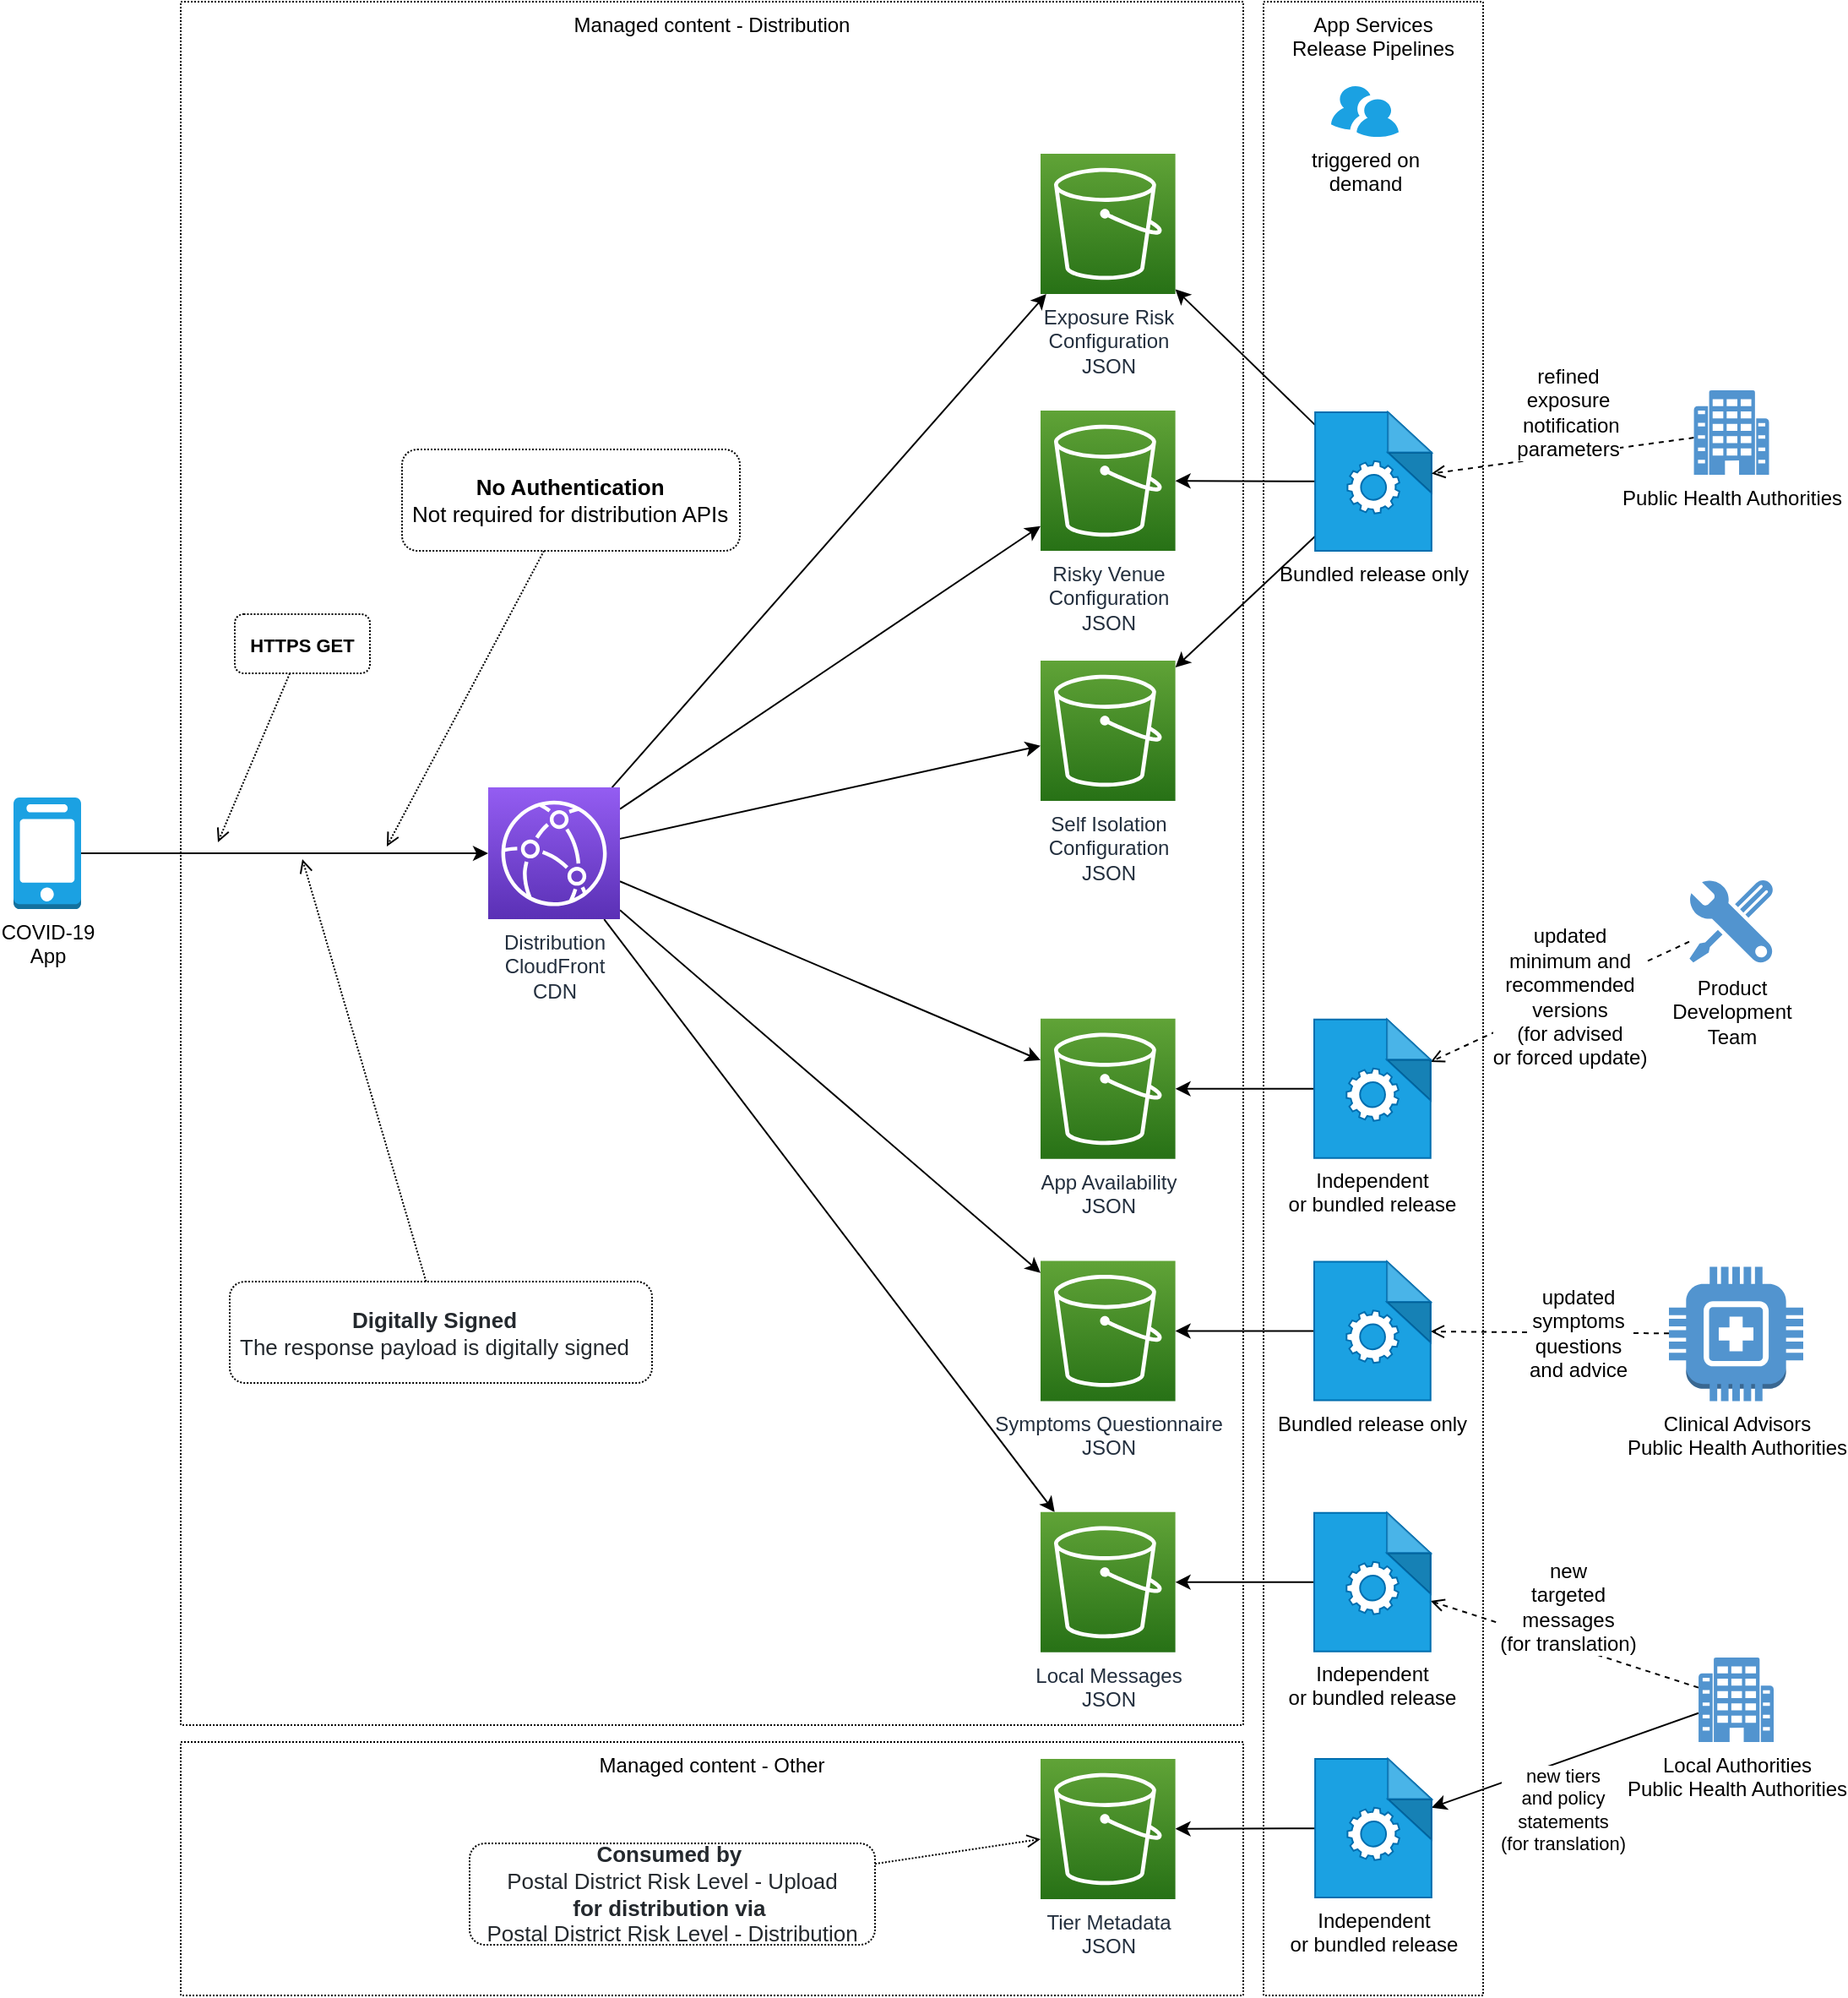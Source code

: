 <mxfile version="14.6.13" type="device"><diagram id="7l4un8e1ZVvEWn5VFcZK" name="Page-1"><mxGraphModel dx="1106" dy="4090" grid="1" gridSize="10" guides="1" tooltips="1" connect="1" arrows="1" fold="1" page="1" pageScale="1" pageWidth="1169" pageHeight="1654" math="0" shadow="0"><root><mxCell id="0"/><mxCell id="1" parent="0"/><mxCell id="XA5WCIKulYw5oPxXE8I6-11" value="Managed content - Other" style="rounded=0;whiteSpace=wrap;html=1;strokeColor=#000000;fillColor=#ffffff;fontColor=#000000;verticalAlign=top;dashed=1;dashPattern=1 1;" vertex="1" parent="1"><mxGeometry x="139" y="-2050" width="629" height="150" as="geometry"/></mxCell><mxCell id="MEODS0YrOsUIK6igMIAb-39" value="App Services&lt;br&gt;Release Pipelines" style="rounded=0;whiteSpace=wrap;html=1;strokeColor=#000000;fillColor=#ffffff;fontColor=#000000;verticalAlign=top;dashed=1;dashPattern=1 1;" parent="1" vertex="1"><mxGeometry x="780" y="-3080" width="130" height="1180" as="geometry"/></mxCell><mxCell id="b390MqK_WwZnstePqTxb-10" value="Managed content - Distribution" style="rounded=0;whiteSpace=wrap;html=1;strokeColor=#000000;fillColor=#ffffff;fontColor=#000000;verticalAlign=top;dashed=1;dashPattern=1 1;" parent="1" vertex="1"><mxGeometry x="139" y="-3080" width="629" height="1020" as="geometry"/></mxCell><mxCell id="b390MqK_WwZnstePqTxb-25" value="App Availability&lt;br&gt;JSON" style="points=[[0,0,0],[0.25,0,0],[0.5,0,0],[0.75,0,0],[1,0,0],[0,1,0],[0.25,1,0],[0.5,1,0],[0.75,1,0],[1,1,0],[0,0.25,0],[0,0.5,0],[0,0.75,0],[1,0.25,0],[1,0.5,0],[1,0.75,0]];outlineConnect=0;fontColor=#232F3E;gradientColor=#60A337;gradientDirection=north;fillColor=#277116;strokeColor=#ffffff;dashed=0;verticalLabelPosition=bottom;verticalAlign=top;align=center;html=1;fontSize=12;fontStyle=0;aspect=fixed;shape=mxgraph.aws4.resourceIcon;resIcon=mxgraph.aws4.s3;fontFamily=Helvetica;" parent="1" vertex="1"><mxGeometry x="648.0" y="-2478.07" width="79.81" height="83" as="geometry"/></mxCell><mxCell id="b390MqK_WwZnstePqTxb-35" style="edgeStyle=none;rounded=0;orthogonalLoop=1;jettySize=auto;html=1;" parent="1" source="b390MqK_WwZnstePqTxb-36" target="b390MqK_WwZnstePqTxb-25" edge="1"><mxGeometry relative="1" as="geometry"/></mxCell><mxCell id="MEODS0YrOsUIK6igMIAb-5" style="rounded=0;orthogonalLoop=1;jettySize=auto;html=1;fontSize=8;endArrow=classic;endFill=1;" parent="1" source="b390MqK_WwZnstePqTxb-36" target="MEODS0YrOsUIK6igMIAb-1" edge="1"><mxGeometry relative="1" as="geometry"/></mxCell><mxCell id="MEODS0YrOsUIK6igMIAb-6" style="rounded=0;orthogonalLoop=1;jettySize=auto;html=1;fontSize=8;endArrow=classic;endFill=1;" parent="1" source="b390MqK_WwZnstePqTxb-36" target="MEODS0YrOsUIK6igMIAb-4" edge="1"><mxGeometry relative="1" as="geometry"/></mxCell><mxCell id="MEODS0YrOsUIK6igMIAb-72" style="edgeStyle=none;rounded=0;orthogonalLoop=1;jettySize=auto;html=1;fontSize=12;endArrow=classic;endFill=1;" parent="1" source="b390MqK_WwZnstePqTxb-36" target="MEODS0YrOsUIK6igMIAb-61" edge="1"><mxGeometry relative="1" as="geometry"/></mxCell><mxCell id="MEODS0YrOsUIK6igMIAb-73" style="edgeStyle=none;rounded=0;orthogonalLoop=1;jettySize=auto;html=1;fontSize=12;endArrow=classic;endFill=1;" parent="1" source="b390MqK_WwZnstePqTxb-36" target="MEODS0YrOsUIK6igMIAb-62" edge="1"><mxGeometry relative="1" as="geometry"/></mxCell><mxCell id="MEODS0YrOsUIK6igMIAb-74" style="edgeStyle=none;rounded=0;orthogonalLoop=1;jettySize=auto;html=1;fontSize=12;endArrow=classic;endFill=1;" parent="1" source="b390MqK_WwZnstePqTxb-36" target="MEODS0YrOsUIK6igMIAb-63" edge="1"><mxGeometry relative="1" as="geometry"/></mxCell><mxCell id="b390MqK_WwZnstePqTxb-36" value="Distribution&lt;br&gt;CloudFront&lt;br&gt;CDN" style="outlineConnect=0;fontColor=#232F3E;gradientColor=#945DF2;gradientDirection=north;fillColor=#5A30B5;strokeColor=#ffffff;dashed=0;verticalLabelPosition=bottom;verticalAlign=top;align=center;html=1;fontSize=12;fontStyle=0;aspect=fixed;shape=mxgraph.aws4.resourceIcon;resIcon=mxgraph.aws4.cloudfront;" parent="1" vertex="1"><mxGeometry x="321" y="-2614.94" width="78" height="78" as="geometry"/></mxCell><mxCell id="b390MqK_WwZnstePqTxb-37" style="edgeStyle=none;rounded=0;orthogonalLoop=1;jettySize=auto;html=1;" parent="1" source="b390MqK_WwZnstePqTxb-38" target="b390MqK_WwZnstePqTxb-36" edge="1"><mxGeometry relative="1" as="geometry"/></mxCell><mxCell id="b390MqK_WwZnstePqTxb-38" value="COVID-19&lt;br&gt;App" style="outlineConnect=0;dashed=0;verticalLabelPosition=bottom;verticalAlign=top;align=center;html=1;shape=mxgraph.aws3.mobile_client;fillColor=#1ba1e2;shadow=0;fontFamily=Helvetica;fontSize=12;strokeColor=#006EAF;strokeWidth=1;sketch=0;" parent="1" vertex="1"><mxGeometry x="40" y="-2608.94" width="40" height="66" as="geometry"/></mxCell><mxCell id="b390MqK_WwZnstePqTxb-39" style="edgeStyle=none;rounded=0;orthogonalLoop=1;jettySize=auto;html=1;dashed=1;dashPattern=1 1;endArrow=open;endFill=0;" parent="1" source="MEODS0YrOsUIK6igMIAb-35" edge="1"><mxGeometry relative="1" as="geometry"><mxPoint x="211" y="-2572.5" as="targetPoint"/><mxPoint x="465.502" y="-2690.5" as="sourcePoint"/></mxGeometry></mxCell><mxCell id="b390MqK_WwZnstePqTxb-44" style="edgeStyle=none;rounded=0;orthogonalLoop=1;jettySize=auto;html=1;dashed=1;dashPattern=1 1;fontSize=13;endArrow=open;endFill=0;" parent="1" source="b390MqK_WwZnstePqTxb-45" edge="1"><mxGeometry relative="1" as="geometry"><mxPoint x="261" y="-2580" as="targetPoint"/></mxGeometry></mxCell><mxCell id="b390MqK_WwZnstePqTxb-45" value="&lt;div style=&quot;text-align: center ; font-size: 13px&quot;&gt;&lt;span style=&quot;font-size: 13px&quot;&gt;&lt;font style=&quot;font-size: 13px&quot;&gt;&lt;b&gt;No Authentication&lt;/b&gt;&lt;/font&gt;&lt;/span&gt;&lt;/div&gt;&lt;div style=&quot;text-align: center ; font-size: 13px&quot;&gt;&lt;/div&gt;&lt;div style=&quot;font-size: 13px&quot;&gt;Not required for distribution APIs&lt;/div&gt;" style="rounded=1;whiteSpace=wrap;html=1;fontFamily=Helvetica;fontSize=13;fontColor=#000000;align=left;strokeColor=#000000;fillColor=#ffffff;spacing=6;dashed=1;dashPattern=1 1;" parent="1" vertex="1"><mxGeometry x="270" y="-2815" width="200" height="60" as="geometry"/></mxCell><mxCell id="b390MqK_WwZnstePqTxb-48" style="edgeStyle=none;rounded=0;orthogonalLoop=1;jettySize=auto;html=1;dashed=1;dashPattern=1 1;endArrow=open;endFill=0;" parent="1" source="b390MqK_WwZnstePqTxb-49" edge="1"><mxGeometry relative="1" as="geometry"><mxPoint x="161" y="-2582.5" as="targetPoint"/><mxPoint x="555.359" y="-2387.5" as="sourcePoint"/></mxGeometry></mxCell><mxCell id="b390MqK_WwZnstePqTxb-49" value="&lt;div style=&quot;font-size: 13px&quot;&gt;&lt;span style=&quot;font-size: 11px ; background-color: rgb(255 , 255 , 255)&quot;&gt;&lt;b&gt;HTTPS GET&lt;/b&gt;&lt;/span&gt;&lt;br&gt;&lt;/div&gt;" style="rounded=1;whiteSpace=wrap;html=1;fontFamily=Helvetica;fontSize=13;fontColor=#000000;align=center;strokeColor=#000000;fillColor=#ffffff;spacing=6;dashed=1;dashPattern=1 1;" parent="1" vertex="1"><mxGeometry x="171" y="-2717.5" width="80" height="35" as="geometry"/></mxCell><mxCell id="MEODS0YrOsUIK6igMIAb-1" value="Symptoms Questionnaire&lt;br&gt;JSON" style="points=[[0,0,0],[0.25,0,0],[0.5,0,0],[0.75,0,0],[1,0,0],[0,1,0],[0.25,1,0],[0.5,1,0],[0.75,1,0],[1,1,0],[0,0.25,0],[0,0.5,0],[0,0.75,0],[1,0.25,0],[1,0.5,0],[1,0.75,0]];outlineConnect=0;fontColor=#232F3E;gradientColor=#60A337;gradientDirection=north;fillColor=#277116;strokeColor=#ffffff;dashed=0;verticalLabelPosition=bottom;verticalAlign=top;align=center;html=1;fontSize=12;fontStyle=0;aspect=fixed;shape=mxgraph.aws4.resourceIcon;resIcon=mxgraph.aws4.s3;fontFamily=Helvetica;" parent="1" vertex="1"><mxGeometry x="648.0" y="-2334.76" width="79.81" height="83" as="geometry"/></mxCell><mxCell id="MEODS0YrOsUIK6igMIAb-4" value="Local Messages&lt;br&gt;JSON" style="points=[[0,0,0],[0.25,0,0],[0.5,0,0],[0.75,0,0],[1,0,0],[0,1,0],[0.25,1,0],[0.5,1,0],[0.75,1,0],[1,1,0],[0,0.25,0],[0,0.5,0],[0,0.75,0],[1,0.25,0],[1,0.5,0],[1,0.75,0]];outlineConnect=0;fontColor=#232F3E;gradientColor=#60A337;gradientDirection=north;fillColor=#277116;strokeColor=#ffffff;dashed=0;verticalLabelPosition=bottom;verticalAlign=top;align=center;html=1;fontSize=12;fontStyle=0;aspect=fixed;shape=mxgraph.aws4.resourceIcon;resIcon=mxgraph.aws4.s3;fontFamily=Helvetica;" parent="1" vertex="1"><mxGeometry x="648.0" y="-2186.07" width="79.81" height="83" as="geometry"/></mxCell><mxCell id="MEODS0YrOsUIK6igMIAb-15" style="edgeStyle=none;rounded=0;orthogonalLoop=1;jettySize=auto;html=1;fontSize=8;endArrow=open;endFill=0;dashed=1;" parent="1" source="MEODS0YrOsUIK6igMIAb-25" target="MEODS0YrOsUIK6igMIAb-40" edge="1"><mxGeometry relative="1" as="geometry"><mxPoint x="838" y="-2438.093" as="sourcePoint"/></mxGeometry></mxCell><mxCell id="MEODS0YrOsUIK6igMIAb-38" value="updated&lt;br&gt;minimum and&lt;br&gt;recommended &lt;br&gt;versions&lt;br&gt;(for advised&lt;br&gt;or forced update)" style="edgeLabel;html=1;align=center;verticalAlign=middle;resizable=0;points=[];fontSize=12;" parent="MEODS0YrOsUIK6igMIAb-15" vertex="1" connectable="0"><mxGeometry x="-0.07" y="-1" relative="1" as="geometry"><mxPoint as="offset"/></mxGeometry></mxCell><mxCell id="MEODS0YrOsUIK6igMIAb-16" style="edgeStyle=none;rounded=0;orthogonalLoop=1;jettySize=auto;html=1;fontSize=8;endArrow=open;endFill=0;dashed=1;" parent="1" source="MEODS0YrOsUIK6igMIAb-31" target="MEODS0YrOsUIK6igMIAb-41" edge="1"><mxGeometry relative="1" as="geometry"><mxPoint x="737.81" y="-2283.44" as="targetPoint"/><mxPoint x="838" y="-2148.093" as="sourcePoint"/></mxGeometry></mxCell><mxCell id="MEODS0YrOsUIK6igMIAb-36" value="new&lt;br&gt;targeted&lt;br&gt;messages&lt;br style=&quot;font-size: 12px&quot;&gt;(for translation)" style="edgeLabel;html=1;align=center;verticalAlign=middle;resizable=0;points=[];fontSize=12;" parent="MEODS0YrOsUIK6igMIAb-16" vertex="1" connectable="0"><mxGeometry x="-0.1" relative="1" as="geometry"><mxPoint x="-6" y="-25" as="offset"/></mxGeometry></mxCell><mxCell id="MEODS0YrOsUIK6igMIAb-18" style="edgeStyle=none;rounded=0;orthogonalLoop=1;jettySize=auto;html=1;fontSize=8;endArrow=open;endFill=0;dashed=1;" parent="1" source="MEODS0YrOsUIK6igMIAb-21" target="MEODS0YrOsUIK6igMIAb-42" edge="1"><mxGeometry relative="1" as="geometry"><mxPoint x="737.81" y="-2286.44" as="targetPoint"/><mxPoint x="838" y="-2294.813" as="sourcePoint"/></mxGeometry></mxCell><mxCell id="MEODS0YrOsUIK6igMIAb-37" value="updated&lt;br&gt;symptoms&lt;br&gt;questions&lt;br&gt;and advice" style="edgeLabel;html=1;align=center;verticalAlign=middle;resizable=0;points=[];fontSize=12;" parent="MEODS0YrOsUIK6igMIAb-18" vertex="1" connectable="0"><mxGeometry x="-0.234" relative="1" as="geometry"><mxPoint as="offset"/></mxGeometry></mxCell><mxCell id="MEODS0YrOsUIK6igMIAb-21" value="Clinical Advisors&lt;br&gt;Public Health Authorities" style="outlineConnect=0;dashed=0;verticalLabelPosition=bottom;verticalAlign=top;align=center;html=1;shape=mxgraph.aws3.medical_emergency;fillColor=#5294CF;gradientColor=none;dashPattern=1 1;fontSize=12;" parent="1" vertex="1"><mxGeometry x="1020" y="-2331.26" width="79.5" height="79.5" as="geometry"/></mxCell><mxCell id="MEODS0YrOsUIK6igMIAb-25" value="Product&lt;br&gt;Development &lt;br&gt;Team" style="verticalLabelPosition=bottom;html=1;fillColor=#5294CF;strokeColor=#000000;verticalAlign=top;pointerEvents=1;align=center;shape=mxgraph.cisco_safe.people_places_things_icons.icon10;dashed=0;dashPattern=1 1;fontSize=12;" parent="1" vertex="1"><mxGeometry x="1032" y="-2560" width="50" height="49.5" as="geometry"/></mxCell><mxCell id="XA5WCIKulYw5oPxXE8I6-5" style="edgeStyle=none;rounded=0;orthogonalLoop=1;jettySize=auto;html=1;labelBackgroundColor=#ffffff;fontSize=11;endArrow=classic;endFill=1;" edge="1" parent="1" source="MEODS0YrOsUIK6igMIAb-31" target="XA5WCIKulYw5oPxXE8I6-2"><mxGeometry relative="1" as="geometry"/></mxCell><mxCell id="XA5WCIKulYw5oPxXE8I6-6" value="new tiers&lt;br&gt;and policy&lt;br&gt;statements&lt;br&gt;(for translation)" style="edgeLabel;html=1;align=center;verticalAlign=middle;resizable=0;points=[];fontSize=11;" vertex="1" connectable="0" parent="XA5WCIKulYw5oPxXE8I6-5"><mxGeometry x="0.025" y="1" relative="1" as="geometry"><mxPoint y="27" as="offset"/></mxGeometry></mxCell><mxCell id="MEODS0YrOsUIK6igMIAb-31" value="Local Authorities&lt;br&gt;Public Health Authorities" style="verticalLabelPosition=bottom;html=1;fillColor=#5294CF;strokeColor=#000000;verticalAlign=top;pointerEvents=1;align=center;shape=mxgraph.cisco_safe.people_places_things_icons.icon4;dashed=0;dashPattern=1 1;fontSize=12;" parent="1" vertex="1"><mxGeometry x="1037.5" y="-2100" width="44.5" height="50" as="geometry"/></mxCell><mxCell id="MEODS0YrOsUIK6igMIAb-35" value="&lt;div style=&quot;text-align: center ; font-size: 13px&quot;&gt;&lt;div&gt;&lt;span style=&quot;color: rgb(36 , 41 , 46) ; background-color: rgb(255 , 255 , 255)&quot;&gt;&lt;b&gt;Digitally Signed&lt;/b&gt;&lt;/span&gt;&lt;/div&gt;&lt;div&gt;&lt;span style=&quot;color: rgb(36 , 41 , 46) ; background-color: rgb(255 , 255 , 255)&quot;&gt;The response payload is digitally signed&lt;/span&gt;&lt;/div&gt;&lt;span style=&quot;color: rgb(36 , 41 , 46) ; background-color: rgb(255 , 255 , 255)&quot;&gt;&lt;/span&gt;&lt;/div&gt;" style="rounded=1;whiteSpace=wrap;html=1;fontFamily=Helvetica;fontSize=13;fontColor=#000000;align=left;strokeColor=#000000;fillColor=#ffffff;spacing=6;dashed=1;dashPattern=1 1;" parent="1" vertex="1"><mxGeometry x="168" y="-2322.5" width="250" height="60" as="geometry"/></mxCell><mxCell id="MEODS0YrOsUIK6igMIAb-43" style="edgeStyle=none;rounded=0;orthogonalLoop=1;jettySize=auto;html=1;fontSize=12;endArrow=classic;endFill=1;" parent="1" source="MEODS0YrOsUIK6igMIAb-40" target="b390MqK_WwZnstePqTxb-25" edge="1"><mxGeometry relative="1" as="geometry"/></mxCell><mxCell id="MEODS0YrOsUIK6igMIAb-40" value="Independent&lt;br&gt;or bundled release" style="html=1;aspect=fixed;strokeColor=#006EAF;shadow=0;align=center;verticalAlign=top;fillColor=#1ba1e2;shape=mxgraph.gcp2.process;dashed=0;fontSize=12;strokeWidth=1;sketch=0;labelPosition=center;verticalLabelPosition=bottom;" parent="1" vertex="1"><mxGeometry x="810" y="-2477.57" width="68.88" height="82" as="geometry"/></mxCell><mxCell id="MEODS0YrOsUIK6igMIAb-45" style="edgeStyle=none;rounded=0;orthogonalLoop=1;jettySize=auto;html=1;fontSize=12;endArrow=classic;endFill=1;" parent="1" source="MEODS0YrOsUIK6igMIAb-41" target="MEODS0YrOsUIK6igMIAb-4" edge="1"><mxGeometry relative="1" as="geometry"/></mxCell><mxCell id="MEODS0YrOsUIK6igMIAb-41" value="Independent&lt;br&gt;or bundled release" style="html=1;aspect=fixed;strokeColor=#006EAF;shadow=0;align=center;verticalAlign=top;fillColor=#1ba1e2;shape=mxgraph.gcp2.process;dashed=0;fontSize=12;strokeWidth=1;sketch=0;labelPosition=center;verticalLabelPosition=bottom;" parent="1" vertex="1"><mxGeometry x="810" y="-2185.57" width="68.88" height="82" as="geometry"/></mxCell><mxCell id="MEODS0YrOsUIK6igMIAb-44" style="edgeStyle=none;rounded=0;orthogonalLoop=1;jettySize=auto;html=1;fontSize=12;endArrow=classic;endFill=1;" parent="1" source="MEODS0YrOsUIK6igMIAb-42" target="MEODS0YrOsUIK6igMIAb-1" edge="1"><mxGeometry relative="1" as="geometry"/></mxCell><mxCell id="MEODS0YrOsUIK6igMIAb-42" value="Bundled release only" style="html=1;aspect=fixed;strokeColor=#006EAF;shadow=0;align=center;verticalAlign=top;fillColor=#1ba1e2;shape=mxgraph.gcp2.process;dashed=0;fontSize=12;strokeWidth=1;sketch=0;labelPosition=center;verticalLabelPosition=bottom;" parent="1" vertex="1"><mxGeometry x="810" y="-2334.26" width="68.88" height="82" as="geometry"/></mxCell><mxCell id="MEODS0YrOsUIK6igMIAb-46" value="triggered on &lt;br&gt;demand" style="verticalLabelPosition=bottom;html=1;fillColor=#1ba1e2;strokeColor=#006EAF;verticalAlign=top;pointerEvents=1;align=center;shape=mxgraph.cisco_safe.people_places_things_icons.icon9;dashed=0;fontSize=12;shadow=0;strokeWidth=1;sketch=0;" parent="1" vertex="1"><mxGeometry x="820" y="-3030" width="40" height="30" as="geometry"/></mxCell><mxCell id="MEODS0YrOsUIK6igMIAb-61" value="Exposure Risk&lt;br&gt;Configuration&lt;br&gt;JSON" style="points=[[0,0,0],[0.25,0,0],[0.5,0,0],[0.75,0,0],[1,0,0],[0,1,0],[0.25,1,0],[0.5,1,0],[0.75,1,0],[1,1,0],[0,0.25,0],[0,0.5,0],[0,0.75,0],[1,0.25,0],[1,0.5,0],[1,0.75,0]];outlineConnect=0;fontColor=#232F3E;gradientColor=#60A337;gradientDirection=north;fillColor=#277116;strokeColor=#ffffff;dashed=0;verticalLabelPosition=bottom;verticalAlign=top;align=center;html=1;fontSize=12;fontStyle=0;aspect=fixed;shape=mxgraph.aws4.resourceIcon;resIcon=mxgraph.aws4.s3;fontFamily=Helvetica;" parent="1" vertex="1"><mxGeometry x="648.0" y="-2990" width="79.81" height="83" as="geometry"/></mxCell><mxCell id="MEODS0YrOsUIK6igMIAb-62" value="Risky Venue&lt;br&gt;Configuration&lt;br&gt;JSON" style="points=[[0,0,0],[0.25,0,0],[0.5,0,0],[0.75,0,0],[1,0,0],[0,1,0],[0.25,1,0],[0.5,1,0],[0.75,1,0],[1,1,0],[0,0.25,0],[0,0.5,0],[0,0.75,0],[1,0.25,0],[1,0.5,0],[1,0.75,0]];outlineConnect=0;fontColor=#232F3E;gradientColor=#60A337;gradientDirection=north;fillColor=#277116;strokeColor=#ffffff;dashed=0;verticalLabelPosition=bottom;verticalAlign=top;align=center;html=1;fontSize=12;fontStyle=0;aspect=fixed;shape=mxgraph.aws4.resourceIcon;resIcon=mxgraph.aws4.s3;fontFamily=Helvetica;" parent="1" vertex="1"><mxGeometry x="648.0" y="-2838" width="79.81" height="83" as="geometry"/></mxCell><mxCell id="MEODS0YrOsUIK6igMIAb-63" value="Self Isolation&lt;br&gt;Configuration&lt;br&gt;JSON" style="points=[[0,0,0],[0.25,0,0],[0.5,0,0],[0.75,0,0],[1,0,0],[0,1,0],[0.25,1,0],[0.5,1,0],[0.75,1,0],[1,1,0],[0,0.25,0],[0,0.5,0],[0,0.75,0],[1,0.25,0],[1,0.5,0],[1,0.75,0]];outlineConnect=0;fontColor=#232F3E;gradientColor=#60A337;gradientDirection=north;fillColor=#277116;strokeColor=#ffffff;dashed=0;verticalLabelPosition=bottom;verticalAlign=top;align=center;html=1;fontSize=12;fontStyle=0;aspect=fixed;shape=mxgraph.aws4.resourceIcon;resIcon=mxgraph.aws4.s3;fontFamily=Helvetica;" parent="1" vertex="1"><mxGeometry x="648.0" y="-2690" width="79.81" height="83" as="geometry"/></mxCell><mxCell id="MEODS0YrOsUIK6igMIAb-66" style="edgeStyle=none;rounded=0;orthogonalLoop=1;jettySize=auto;html=1;fontSize=12;endArrow=classic;endFill=1;" parent="1" source="MEODS0YrOsUIK6igMIAb-65" target="MEODS0YrOsUIK6igMIAb-61" edge="1"><mxGeometry relative="1" as="geometry"/></mxCell><mxCell id="MEODS0YrOsUIK6igMIAb-67" style="edgeStyle=none;rounded=0;orthogonalLoop=1;jettySize=auto;html=1;fontSize=12;endArrow=classic;endFill=1;" parent="1" source="MEODS0YrOsUIK6igMIAb-65" target="MEODS0YrOsUIK6igMIAb-62" edge="1"><mxGeometry relative="1" as="geometry"/></mxCell><mxCell id="MEODS0YrOsUIK6igMIAb-68" style="edgeStyle=none;rounded=0;orthogonalLoop=1;jettySize=auto;html=1;fontSize=12;endArrow=classic;endFill=1;" parent="1" source="MEODS0YrOsUIK6igMIAb-65" target="MEODS0YrOsUIK6igMIAb-63" edge="1"><mxGeometry relative="1" as="geometry"/></mxCell><mxCell id="MEODS0YrOsUIK6igMIAb-65" value="Bundled release only" style="html=1;aspect=fixed;strokeColor=#006EAF;shadow=0;align=center;verticalAlign=top;fillColor=#1ba1e2;shape=mxgraph.gcp2.process;dashed=0;fontSize=12;strokeWidth=1;sketch=0;labelPosition=center;verticalLabelPosition=bottom;" parent="1" vertex="1"><mxGeometry x="810.56" y="-2837" width="68.88" height="82" as="geometry"/></mxCell><mxCell id="MEODS0YrOsUIK6igMIAb-69" style="edgeStyle=none;rounded=0;orthogonalLoop=1;jettySize=auto;html=1;fontSize=8;endArrow=open;endFill=0;dashed=1;" parent="1" source="MEODS0YrOsUIK6igMIAb-71" target="MEODS0YrOsUIK6igMIAb-65" edge="1"><mxGeometry relative="1" as="geometry"><mxPoint x="970" y="-2708" as="sourcePoint"/><mxPoint x="888.88" y="-2434.357" as="targetPoint"/></mxGeometry></mxCell><mxCell id="MEODS0YrOsUIK6igMIAb-70" value="refined&lt;br&gt;exposure&lt;br&gt;&amp;nbsp;notification&lt;br&gt;parameters" style="edgeLabel;html=1;align=center;verticalAlign=middle;resizable=0;points=[];fontSize=12;" parent="MEODS0YrOsUIK6igMIAb-69" vertex="1" connectable="0"><mxGeometry x="-0.07" y="-1" relative="1" as="geometry"><mxPoint x="-3" y="-24" as="offset"/></mxGeometry></mxCell><mxCell id="MEODS0YrOsUIK6igMIAb-71" value="Public Health Authorities" style="verticalLabelPosition=bottom;html=1;fillColor=#5294CF;strokeColor=#000000;verticalAlign=top;pointerEvents=1;align=center;shape=mxgraph.cisco_safe.people_places_things_icons.icon4;dashed=0;dashPattern=1 1;fontSize=12;" parent="1" vertex="1"><mxGeometry x="1034.75" y="-2850" width="44.5" height="50" as="geometry"/></mxCell><mxCell id="XA5WCIKulYw5oPxXE8I6-4" style="edgeStyle=none;rounded=0;orthogonalLoop=1;jettySize=auto;html=1;labelBackgroundColor=#ffffff;fontSize=11;endArrow=classic;endFill=1;" edge="1" parent="1" source="XA5WCIKulYw5oPxXE8I6-2" target="XA5WCIKulYw5oPxXE8I6-3"><mxGeometry relative="1" as="geometry"/></mxCell><mxCell id="XA5WCIKulYw5oPxXE8I6-2" value="Independent&lt;br&gt;or bundled release" style="html=1;aspect=fixed;strokeColor=#006EAF;shadow=0;align=center;verticalAlign=top;fillColor=#1ba1e2;shape=mxgraph.gcp2.process;dashed=0;fontSize=12;strokeWidth=1;sketch=0;labelPosition=center;verticalLabelPosition=bottom;" vertex="1" parent="1"><mxGeometry x="810.56" y="-2040" width="68.88" height="82" as="geometry"/></mxCell><mxCell id="XA5WCIKulYw5oPxXE8I6-3" value="Tier Metadata&lt;br&gt;JSON" style="points=[[0,0,0],[0.25,0,0],[0.5,0,0],[0.75,0,0],[1,0,0],[0,1,0],[0.25,1,0],[0.5,1,0],[0.75,1,0],[1,1,0],[0,0.25,0],[0,0.5,0],[0,0.75,0],[1,0.25,0],[1,0.5,0],[1,0.75,0]];outlineConnect=0;fontColor=#232F3E;gradientColor=#60A337;gradientDirection=north;fillColor=#277116;strokeColor=#ffffff;dashed=0;verticalLabelPosition=bottom;verticalAlign=top;align=center;html=1;fontSize=12;fontStyle=0;aspect=fixed;shape=mxgraph.aws4.resourceIcon;resIcon=mxgraph.aws4.s3;fontFamily=Helvetica;" vertex="1" parent="1"><mxGeometry x="648.0" y="-2040.0" width="79.81" height="83" as="geometry"/></mxCell><mxCell id="XA5WCIKulYw5oPxXE8I6-8" value="&lt;div style=&quot;color: rgb(0 , 0 , 0) ; font-family: &amp;#34;helvetica&amp;#34; ; font-size: 13px ; font-style: normal ; letter-spacing: normal ; text-indent: 0px ; text-transform: none ; word-spacing: 0px&quot;&gt;&lt;div&gt;&lt;font color=&quot;#24292e&quot;&gt;&lt;b&gt;Consumed by&lt;/b&gt;&amp;nbsp;&lt;/font&gt;&lt;/div&gt;&lt;div&gt;&lt;font color=&quot;#24292e&quot; style=&quot;font-weight: 400&quot;&gt;Postal District Risk Level - Upload&lt;br&gt;&lt;/font&gt;&lt;span style=&quot;color: rgb(36 , 41 , 46)&quot;&gt;&lt;b&gt;for distribution via&amp;nbsp;&lt;/b&gt;&lt;/span&gt;&lt;/div&gt;&lt;div style=&quot;font-weight: 400&quot;&gt;&lt;span style=&quot;color: rgb(36 , 41 , 46)&quot;&gt;Postal District Risk Level - Distribution&lt;/span&gt;&lt;/div&gt;&lt;/div&gt;" style="rounded=1;whiteSpace=wrap;html=1;fontFamily=Helvetica;fontSize=13;fontColor=#000000;align=center;strokeColor=#000000;fillColor=#ffffff;spacing=6;dashed=1;dashPattern=1 1;labelBackgroundColor=none;verticalAlign=middle;labelPosition=center;verticalLabelPosition=middle;" vertex="1" parent="1"><mxGeometry x="310" y="-1990" width="240" height="60" as="geometry"/></mxCell><mxCell id="XA5WCIKulYw5oPxXE8I6-9" style="edgeStyle=none;rounded=0;orthogonalLoop=1;jettySize=auto;html=1;dashed=1;dashPattern=1 1;endArrow=open;endFill=0;" edge="1" parent="1" source="XA5WCIKulYw5oPxXE8I6-8" target="XA5WCIKulYw5oPxXE8I6-3"><mxGeometry relative="1" as="geometry"><mxPoint x="221" y="-2562.5" as="targetPoint"/><mxPoint x="294.214" y="-2312.5" as="sourcePoint"/></mxGeometry></mxCell></root></mxGraphModel></diagram></mxfile>